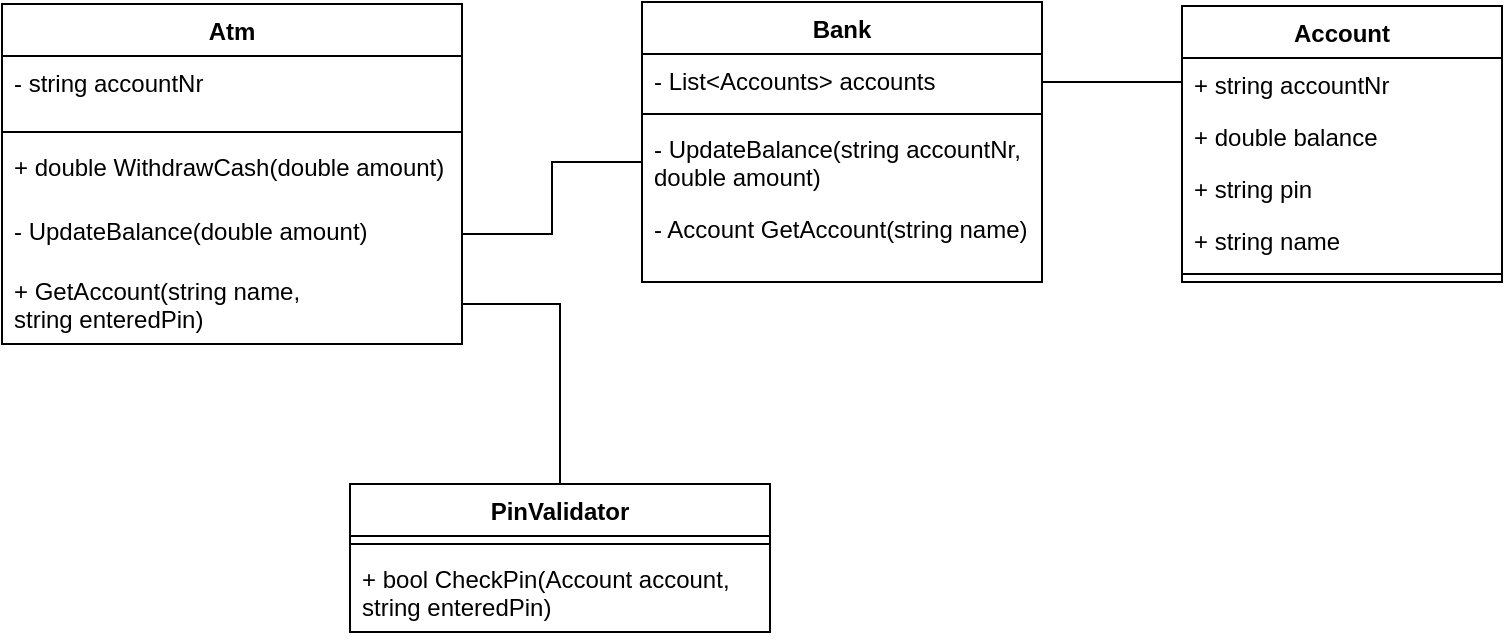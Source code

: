 <mxfile version="13.10.8" type="device"><diagram id="1ebsTg2diOvwP_PXLzYE" name="Page-1"><mxGraphModel dx="1422" dy="800" grid="1" gridSize="10" guides="1" tooltips="1" connect="1" arrows="1" fold="1" page="1" pageScale="1" pageWidth="827" pageHeight="1169" math="0" shadow="0"><root><mxCell id="0"/><mxCell id="1" parent="0"/><mxCell id="K9DVZ7aV_-SfR1ubfiaf-1" value="Atm" style="swimlane;fontStyle=1;align=center;verticalAlign=top;childLayout=stackLayout;horizontal=1;startSize=26;horizontalStack=0;resizeParent=1;resizeParentMax=0;resizeLast=0;collapsible=1;marginBottom=0;" parent="1" vertex="1"><mxGeometry x="30" y="70" width="230" height="170" as="geometry"/></mxCell><mxCell id="PaET1aCsZ3Y-JuD6cKVH-1" value="- string accountNr" style="text;strokeColor=none;fillColor=none;align=left;verticalAlign=top;spacingLeft=4;spacingRight=4;overflow=hidden;rotatable=0;points=[[0,0.5],[1,0.5]];portConstraint=eastwest;" vertex="1" parent="K9DVZ7aV_-SfR1ubfiaf-1"><mxGeometry y="26" width="230" height="34" as="geometry"/></mxCell><mxCell id="K9DVZ7aV_-SfR1ubfiaf-3" value="" style="line;strokeWidth=1;fillColor=none;align=left;verticalAlign=middle;spacingTop=-1;spacingLeft=3;spacingRight=3;rotatable=0;labelPosition=right;points=[];portConstraint=eastwest;" parent="K9DVZ7aV_-SfR1ubfiaf-1" vertex="1"><mxGeometry y="60" width="230" height="8" as="geometry"/></mxCell><mxCell id="K9DVZ7aV_-SfR1ubfiaf-13" value="+ double WithdrawCash(double amount)" style="text;strokeColor=none;fillColor=none;align=left;verticalAlign=top;spacingLeft=4;spacingRight=4;overflow=hidden;rotatable=0;points=[[0,0.5],[1,0.5]];portConstraint=eastwest;" parent="K9DVZ7aV_-SfR1ubfiaf-1" vertex="1"><mxGeometry y="68" width="230" height="32" as="geometry"/></mxCell><mxCell id="K9DVZ7aV_-SfR1ubfiaf-4" value="- UpdateBalance(double amount)" style="text;strokeColor=none;fillColor=none;align=left;verticalAlign=top;spacingLeft=4;spacingRight=4;overflow=hidden;rotatable=0;points=[[0,0.5],[1,0.5]];portConstraint=eastwest;" parent="K9DVZ7aV_-SfR1ubfiaf-1" vertex="1"><mxGeometry y="100" width="230" height="30" as="geometry"/></mxCell><mxCell id="K9DVZ7aV_-SfR1ubfiaf-18" value="+ GetAccount(string name,&#10;string enteredPin)" style="text;strokeColor=none;fillColor=none;align=left;verticalAlign=top;spacingLeft=4;spacingRight=4;overflow=hidden;rotatable=0;points=[[0,0.5],[1,0.5]];portConstraint=eastwest;" parent="K9DVZ7aV_-SfR1ubfiaf-1" vertex="1"><mxGeometry y="130" width="230" height="40" as="geometry"/></mxCell><mxCell id="K9DVZ7aV_-SfR1ubfiaf-5" value="Account" style="swimlane;fontStyle=1;align=center;verticalAlign=top;childLayout=stackLayout;horizontal=1;startSize=26;horizontalStack=0;resizeParent=1;resizeParentMax=0;resizeLast=0;collapsible=1;marginBottom=0;" parent="1" vertex="1"><mxGeometry x="620" y="71" width="160" height="138" as="geometry"/></mxCell><mxCell id="K9DVZ7aV_-SfR1ubfiaf-6" value="+ string accountNr" style="text;strokeColor=none;fillColor=none;align=left;verticalAlign=top;spacingLeft=4;spacingRight=4;overflow=hidden;rotatable=0;points=[[0,0.5],[1,0.5]];portConstraint=eastwest;" parent="K9DVZ7aV_-SfR1ubfiaf-5" vertex="1"><mxGeometry y="26" width="160" height="26" as="geometry"/></mxCell><mxCell id="K9DVZ7aV_-SfR1ubfiaf-9" value="+ double balance" style="text;strokeColor=none;fillColor=none;align=left;verticalAlign=top;spacingLeft=4;spacingRight=4;overflow=hidden;rotatable=0;points=[[0,0.5],[1,0.5]];portConstraint=eastwest;" parent="K9DVZ7aV_-SfR1ubfiaf-5" vertex="1"><mxGeometry y="52" width="160" height="26" as="geometry"/></mxCell><mxCell id="K9DVZ7aV_-SfR1ubfiaf-10" value="+ string pin" style="text;strokeColor=none;fillColor=none;align=left;verticalAlign=top;spacingLeft=4;spacingRight=4;overflow=hidden;rotatable=0;points=[[0,0.5],[1,0.5]];portConstraint=eastwest;" parent="K9DVZ7aV_-SfR1ubfiaf-5" vertex="1"><mxGeometry y="78" width="160" height="26" as="geometry"/></mxCell><mxCell id="K9DVZ7aV_-SfR1ubfiaf-11" value="+ string name" style="text;strokeColor=none;fillColor=none;align=left;verticalAlign=top;spacingLeft=4;spacingRight=4;overflow=hidden;rotatable=0;points=[[0,0.5],[1,0.5]];portConstraint=eastwest;" parent="K9DVZ7aV_-SfR1ubfiaf-5" vertex="1"><mxGeometry y="104" width="160" height="26" as="geometry"/></mxCell><mxCell id="K9DVZ7aV_-SfR1ubfiaf-7" value="" style="line;strokeWidth=1;fillColor=none;align=left;verticalAlign=middle;spacingTop=-1;spacingLeft=3;spacingRight=3;rotatable=0;labelPosition=right;points=[];portConstraint=eastwest;" parent="K9DVZ7aV_-SfR1ubfiaf-5" vertex="1"><mxGeometry y="130" width="160" height="8" as="geometry"/></mxCell><mxCell id="K9DVZ7aV_-SfR1ubfiaf-29" style="edgeStyle=orthogonalEdgeStyle;rounded=0;orthogonalLoop=1;jettySize=auto;html=1;exitX=0.5;exitY=0;exitDx=0;exitDy=0;endArrow=none;endFill=0;" parent="1" source="K9DVZ7aV_-SfR1ubfiaf-14" target="K9DVZ7aV_-SfR1ubfiaf-18" edge="1"><mxGeometry relative="1" as="geometry"/></mxCell><mxCell id="K9DVZ7aV_-SfR1ubfiaf-14" value="PinValidator" style="swimlane;fontStyle=1;align=center;verticalAlign=top;childLayout=stackLayout;horizontal=1;startSize=26;horizontalStack=0;resizeParent=1;resizeParentMax=0;resizeLast=0;collapsible=1;marginBottom=0;" parent="1" vertex="1"><mxGeometry x="204" y="310" width="210" height="74" as="geometry"/></mxCell><mxCell id="K9DVZ7aV_-SfR1ubfiaf-15" value="" style="line;strokeWidth=1;fillColor=none;align=left;verticalAlign=middle;spacingTop=-1;spacingLeft=3;spacingRight=3;rotatable=0;labelPosition=right;points=[];portConstraint=eastwest;" parent="K9DVZ7aV_-SfR1ubfiaf-14" vertex="1"><mxGeometry y="26" width="210" height="8" as="geometry"/></mxCell><mxCell id="K9DVZ7aV_-SfR1ubfiaf-16" value="+ bool CheckPin(Account account,&#10;string enteredPin)" style="text;strokeColor=none;fillColor=none;align=left;verticalAlign=top;spacingLeft=4;spacingRight=4;overflow=hidden;rotatable=0;points=[[0,0.5],[1,0.5]];portConstraint=eastwest;" parent="K9DVZ7aV_-SfR1ubfiaf-14" vertex="1"><mxGeometry y="34" width="210" height="40" as="geometry"/></mxCell><mxCell id="K9DVZ7aV_-SfR1ubfiaf-19" value="Bank" style="swimlane;fontStyle=1;align=center;verticalAlign=top;childLayout=stackLayout;horizontal=1;startSize=26;horizontalStack=0;resizeParent=1;resizeParentMax=0;resizeLast=0;collapsible=1;marginBottom=0;" parent="1" vertex="1"><mxGeometry x="350" y="69" width="200" height="140" as="geometry"/></mxCell><mxCell id="K9DVZ7aV_-SfR1ubfiaf-20" value="- List&lt;Accounts&gt; accounts" style="text;strokeColor=none;fillColor=none;align=left;verticalAlign=top;spacingLeft=4;spacingRight=4;overflow=hidden;rotatable=0;points=[[0,0.5],[1,0.5]];portConstraint=eastwest;" parent="K9DVZ7aV_-SfR1ubfiaf-19" vertex="1"><mxGeometry y="26" width="200" height="26" as="geometry"/></mxCell><mxCell id="K9DVZ7aV_-SfR1ubfiaf-21" value="" style="line;strokeWidth=1;fillColor=none;align=left;verticalAlign=middle;spacingTop=-1;spacingLeft=3;spacingRight=3;rotatable=0;labelPosition=right;points=[];portConstraint=eastwest;" parent="K9DVZ7aV_-SfR1ubfiaf-19" vertex="1"><mxGeometry y="52" width="200" height="8" as="geometry"/></mxCell><mxCell id="K9DVZ7aV_-SfR1ubfiaf-22" value="- UpdateBalance(string accountNr,&#10;double amount)" style="text;strokeColor=none;fillColor=none;align=left;verticalAlign=top;spacingLeft=4;spacingRight=4;overflow=hidden;rotatable=0;points=[[0,0.5],[1,0.5]];portConstraint=eastwest;" parent="K9DVZ7aV_-SfR1ubfiaf-19" vertex="1"><mxGeometry y="60" width="200" height="40" as="geometry"/></mxCell><mxCell id="K9DVZ7aV_-SfR1ubfiaf-23" value="- Account GetAccount(string name)" style="text;strokeColor=none;fillColor=none;align=left;verticalAlign=top;spacingLeft=4;spacingRight=4;overflow=hidden;rotatable=0;points=[[0,0.5],[1,0.5]];portConstraint=eastwest;" parent="K9DVZ7aV_-SfR1ubfiaf-19" vertex="1"><mxGeometry y="100" width="200" height="40" as="geometry"/></mxCell><mxCell id="K9DVZ7aV_-SfR1ubfiaf-26" style="edgeStyle=orthogonalEdgeStyle;rounded=0;orthogonalLoop=1;jettySize=auto;html=1;exitX=0;exitY=0.5;exitDx=0;exitDy=0;entryX=1;entryY=0.5;entryDx=0;entryDy=0;endArrow=none;endFill=0;" parent="1" source="K9DVZ7aV_-SfR1ubfiaf-22" target="K9DVZ7aV_-SfR1ubfiaf-4" edge="1"><mxGeometry relative="1" as="geometry"/></mxCell><mxCell id="K9DVZ7aV_-SfR1ubfiaf-27" style="edgeStyle=orthogonalEdgeStyle;rounded=0;orthogonalLoop=1;jettySize=auto;html=1;exitX=0;exitY=0.5;exitDx=0;exitDy=0;endArrow=none;endFill=0;" parent="1" source="K9DVZ7aV_-SfR1ubfiaf-6" target="K9DVZ7aV_-SfR1ubfiaf-20" edge="1"><mxGeometry relative="1" as="geometry"><Array as="points"><mxPoint x="620" y="109"/></Array></mxGeometry></mxCell></root></mxGraphModel></diagram></mxfile>